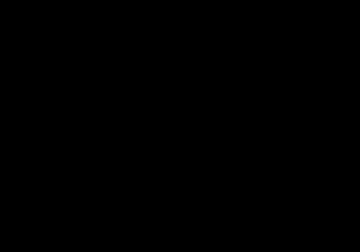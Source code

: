 set t po eps co noenh dashed dl 0.3 "Helvetica,18"

set style line 1  dt 1  lc rgb "#a6cee3" lw 3;
set style line 2  dt 1  lc rgb "#1f78b4" lw 3;
set style line 3  dt 3  lc rgb "#b2df8a" lw 3;
set style line 4  dt 4  lc rgb "#33a02c" lw 3;
set style line 5  dt 5  lc rgb "#fb9a99" lw 3;
set style line 6  dt 6  lc rgb "#e31a1c" lw 3;
set style line 7  dt 7  lc rgb "#fdbf6f" lw 3;
set style line 8  dt 8  lc rgb "#ff7f00" lw 3;
set style line 9  dt 9  lc rgb "#cab2d6" lw 3;
set style line 10 dt 2  lc rgb "#6a3d9a" lw 3;

set xlab "CPU seconds per million inputs"
set ylab "#bytes per distinct key"

set pointsize 1.5

set yran [0:*]
set label "Bucket size" at 0.001,6.5 font "Helvetica,14"

f(x)=8

set yran [0:70]

set xran [0:0.1]
set out "udb2-ins.eps"
set key top left width -2 font "Helvetica,16"
plot f(x) lc rgb "#080808" dt 6 not, \
	"_boost/run-test.log" u 5:6 t "boost flat map" w lp ls 6, \
	"khashl/run-test.log" u 5:6 t "khashl" w lp ls 5, \
	"robin_hood/run-test.log" u 5:6 t "robin-hood" w lp ls 2, \
	"ska_bytell_hash_map/run-test.log" u 5:6 t "ska bytell" w lp ls 3, \
	"unordered_dense/run-test.log" u 5:6 t "unordered-dense" w lp ls 4, \
	"verstable/run-test.log" u 5:6 t "verstable" w lp ls 8

set xran [0:0.16]
set out "udb2-del.eps"
set key top left width -2 font "Helvetica,16"
plot f(x) lc rgb "#080808" dt 6 not, \
	"_boost/run-test-del.log" u 5:6 t "boost flat map" w lp ls 6, \
	"khashl/run-test-del.log" u 5:6 t "khashl" w lp ls 5, \
	"robin_hood/run-test-del.log" u 5:6 t "robin-hood" w lp ls 2, \
	"ska_bytell_hash_map/run-test-del.log" u 5:6 t "ska bytell" w lp ls 3, \
	"unordered_dense/run-test-del.log" u 5:6 t "unordered-dense" w lp ls 4, \
	"verstable/run-test-del.log" u 5:6 t "verstable" w lp ls 8
